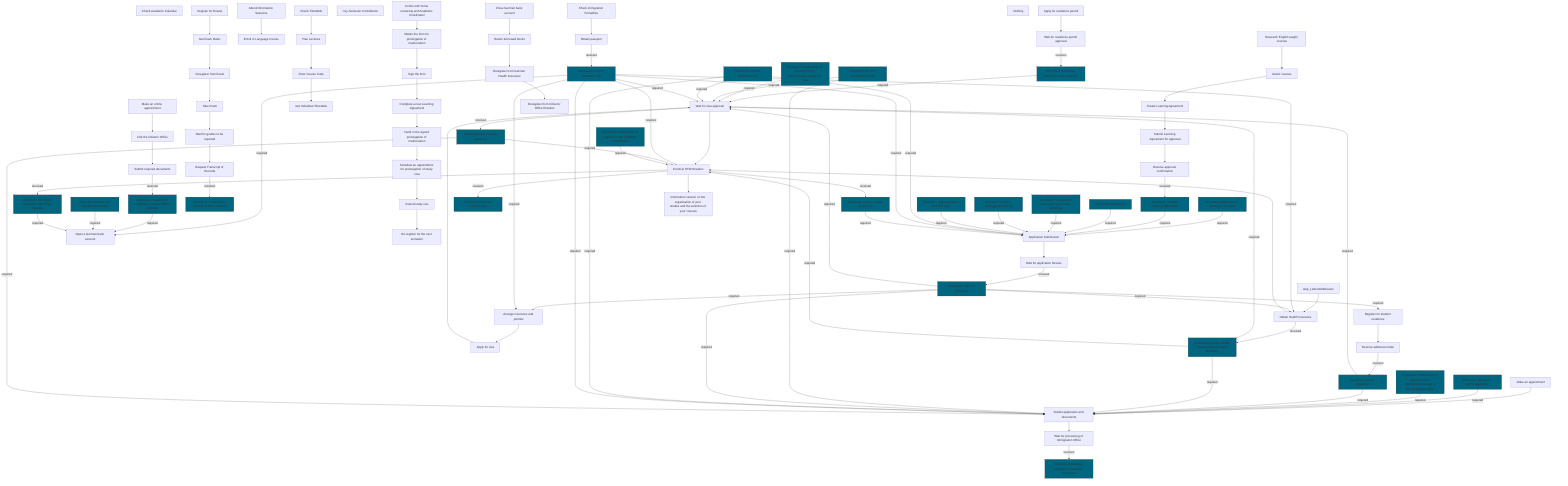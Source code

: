 flowchart TD
    doc_Proofofsecuredlivelihood["Document: Proof of secured livelihood"]
    doc_ResumeCV["Document: Resume/CV"]
    doc_Residencepermitapplication["Document: Residence permit application"]
    doc_Confirmationofpaymentoftheadministrativechargeattheimmigrationoffice["Document: Confirmation of payment of the administrative charge at the immigration office"]
    doc_EnrolmentcertificatefromHTWDresden["Document: Enrolment certificate from HTW Dresden"]
    doc_SignedrequestforHTWlogin["Document: Signed request for HTW login"]
    doc_LetterofAdmission["Document: Letter of Admission"]
    doc_Residencepermitforstudypurposes["Document: Residence permit for study purposes"]
    doc_RentalAgreement["Document: Rental Agreement"]
    doc_Visaforstudypurposes["Document: Visa for study purposes"]
    doc_TranscriptofRecordsofyourhomeuniversity["Document: Transcript of Records of your home university"]
    doc_ProofofHealthInsuranceRecognizedinGermany["Document: Proof of Health Insurance Recognized in Germany"]
    doc_TranscriptofRecordsofHTWDresden["Document: Transcript of Records of HTW Dresden"]
    doc_RegistrationCertificateCitizensOfficeDresden["Document: Registration Certificate: Citizens' Office Dresden"]
    doc_Residencypermitforacademicpurposes["Document: Residency permit for academic purposes"]
    doc_OnlineLearningAgreement["Document: (Online) Learning Agreement"]
    doc_Proofofavalidstudyvisa["Document: Proof of a valid study visa"]
    doc_PersonalHTWDLogin["Document: Personal HTWD Login"]
    doc_ConfirmationofpaymentoftheSemesterContribution["Document: Confirmation of payment of the Semester Contribution"]
    doc_Proofoflanguageproficiency["Document: Proof of language proficiency"]
    doc_Germantaxidentificationnumber["Document: German tax identification number"]
    doc_Currentbiometricphoto["Document: Current biometric photo"]
    doc_Confirmationofpaymentoftheadministrativechargeforvisa["Document: Confirmation of payment of the administrative charge for visa"]
    doc_Applicationforadmissiontostudies["Document: Application for admission to studies"]
    doc_CopyofpassportorID["Document: Copy of passport or ID"]
    step_ApplicationSubmission["Application Submission"]
    step_WaitforapplicationReview["Wait for application Review"]
    step_ResearchEnglishtaughtcourses["Research English taught courses"]
    step_Selectcourses["Select courses"]
    step_CreateLearningAgreement["Create Learning Agreement"]
    step_SubmitLearningAgreementforapproval["Submit Learning Agreement for approval"]
    step_Receiveapprovalconfirmation["Receive approval confirmation"]
    step_CheckAcademicCalendar["Check Academic Calendar"]
    step_AttendInformationSessions["Attend Information Sessions"]
    step_EnrollinLanguageCourse["Enroll in Language Course"]
    step_ObtainHealthInsurance["Obtain Health Insurance"]
    step_Applyforresidencepermit["Apply for residence permit"]
    step_Waitforresidencepermitapproval["Wait for residence permit approval"]
    step_Checkimmigrationformalities["Check immigration formalities"]
    step_Obtainpassport["Obtain passport"]
    step_Arrangeinsuranceandpermits["Arrange insurance and permits"]
    step_Applyforvisa["Apply for visa"]
    step_Waitforvisaapproval["Wait for visa approval"]
    step_Applyforresidencepermit["Apply for residence permit"]
    step_Registerforstudentresidence["Register for student residence"]
    step_Receiveadmissionletter["Receive admission letter"]
    step_PaySemesterContribution["Pay Semester Contribution"]
    step_EnrollatHTWDresden["Enroll at HTW Dresden"]
    step_Informationsessionontheorganisationofyourstudiesandtheselectionofyourcourses["Information session on the organisation of your studies and the selection of your courses"]
    step_Makeanonlineappointment["Make an online appointment"]
    step_VisittheCitizensOffice["Visit the Citizens' Office"]
    step_Submitrequireddocuments["Submit required documents"]
    step_Makeanappointment["Make an appointment"]
    step_Submitapplicationanddocuments["Submit application and documents"]
    step_WaitforprocessingofImmigrationOffice["Wait for processing of Immigration Office"]
    step_OpenaGermanbankaccount["Open a German bank account"]
    step_CheckTimetable["Check Timetable"]
    step_PlanLectures["Plan Lectures"]
    step_EnterCourseCode["Enter Course Code"]
    step_GetIndividualTimetable["Get Individual Timetable"]
    step_RegisterforExams["Register for Exams"]
    step_GetExamDates["Get Exam Dates"]
    step_DeregisterfromExam["Deregister from Exam"]
    step_TakeExam["Take Exam"]
    step_Waitforgradestobereported["Wait for grades to be reported"]
    step_RequestTranscriptofRecords["Request Transcript of Records"]
    step_ConferwithhomeuniversityandAcademicCoordinator["Confer with home university and Academic Coordinator"]
    step_Obtaintheformforprolongationofmatriculation["Obtain the form for prolongation of matriculation"]
    step_Signtheform["Sign the form"]
    step_CompleteanewLearningAgreement["Complete a new Learning Agreement"]
    step_Handinthesignedprolongationofmatriculation["Hand in the signed prolongation of matriculation"]
    step_Scheduleanappointmentforprolongationofstudyvisa["Schedule an appointment for prolongation of study visa"]
    step_Extendstudyvisa["Extend study visa"]
    step_Reregisterforthenextsemester["Re-register for the next semester"]
    step_Nothing["Nothing"]
    step_CloseGermanbankaccount["Close German bank account"]
    step_Returnborrowedbooks["Return borrowed books"]
    step_DeregisterfromGermanHealthInsurance["Deregister from German Health Insurance"]
    step_DeregisterfromCitizensOfficeDresden["Deregister from Citizens' Office Dresden"]
    doc_Applicationforadmissiontostudies -- required --> step_ApplicationSubmission
    doc_OnlineLearningAgreement -- required --> step_ApplicationSubmission
    doc_ResumeCV -- required --> step_ApplicationSubmission
    doc_TranscriptofRecordsofyourhomeuniversity -- required --> step_ApplicationSubmission
    doc_Proofoflanguageproficiency -- required --> step_ApplicationSubmission
    doc_SignedrequestforHTWlogin -- required --> step_ApplicationSubmission
    doc_Currentbiometricphoto -- required --> step_ApplicationSubmission
    doc_CopyofpassportorID -- required --> step_ApplicationSubmission
    doc_Proofofavalidstudyvisa -- required --> step_ApplicationSubmission
    step_ApplicationSubmission --> step_WaitforapplicationReview
    step_WaitforapplicationReview -- received --> doc_LetterofAdmission
    step_ResearchEnglishtaughtcourses --> step_Selectcourses
    step_Selectcourses --> step_CreateLearningAgreement
    step_CreateLearningAgreement --> step_SubmitLearningAgreementforapproval
    step_SubmitLearningAgreementforapproval --> step_Receiveapprovalconfirmation
    step_Receiveapprovalconfirmation -- received --> doc_OnlineLearningAgreement
    step_AttendInformationSessions --> step_EnrollinLanguageCourse
    step_LetterofAdmission --> step_ObtainHealthInsurance
    doc_CopyofpassportorID -- required --> step_ObtainHealthInsurance
    doc_LetterofAdmission -- required --> step_ObtainHealthInsurance
    step_ObtainHealthInsurance -- received --> doc_ProofofHealthInsuranceRecognizedinGermany
    step_Applyforresidencepermit --> step_Waitforresidencepermitapproval
    step_Waitforresidencepermitapproval -- received --> doc_Residencepermitforstudypurposes
    step_Checkimmigrationformalities --> step_Obtainpassport
    step_Obtainpassport -- received --> doc_CopyofpassportorID
    doc_LetterofAdmission -- required --> step_Arrangeinsuranceandpermits
    doc_CopyofpassportorID -- required --> step_Arrangeinsuranceandpermits
    step_Arrangeinsuranceandpermits --> step_Applyforvisa
    step_Applyforvisa --> step_Waitforvisaapproval
    doc_Residencepermitforstudypurposes -- required --> step_Waitforvisaapproval
    doc_Confirmationofpaymentoftheadministrativechargeforvisa -- required --> step_Waitforvisaapproval
    doc_RentalAgreement -- required --> step_Waitforvisaapproval
    doc_ProofofHealthInsuranceRecognizedinGermany -- required --> step_Waitforvisaapproval
    doc_Proofofsecuredlivelihood -- required --> step_Waitforvisaapproval
    doc_LetterofAdmission -- required --> step_Waitforvisaapproval
    doc_Currentbiometricphoto -- required --> step_Waitforvisaapproval
    doc_CopyofpassportorID -- required --> step_Waitforvisaapproval
    step_Waitforvisaapproval -- received --> doc_Visaforstudypurposes
    doc_LetterofAdmission -- required --> step_Registerforstudentresidence
    step_Registerforstudentresidence --> step_Receiveadmissionletter
    step_Receiveadmissionletter -- received --> doc_RentalAgreement
    step_ObtainHealthInsurance --> step_EnrollatHTWDresden
    step_Waitforvisaapproval --> step_EnrollatHTWDresden
    doc_CopyofpassportorID -- required --> step_EnrollatHTWDresden
    doc_Visaforstudypurposes -- required --> step_EnrollatHTWDresden
    doc_ProofofHealthInsuranceRecognizedinGermany -- required --> step_EnrollatHTWDresden
    doc_ConfirmationofpaymentoftheSemesterContribution -- required --> step_EnrollatHTWDresden
    step_EnrollatHTWDresden -- received --> doc_PersonalHTWDLogin
    step_EnrollatHTWDresden -- received --> doc_Proofofavalidstudyvisa
    step_EnrollatHTWDresden -- received --> doc_EnrolmentcertificatefromHTWDresden
    step_EnrollatHTWDresden --> step_Informationsessionontheorganisationofyourstudiesandtheselectionofyourcourses
    step_Makeanonlineappointment --> step_VisittheCitizensOffice
    step_VisittheCitizensOffice --> step_Submitrequireddocuments
    step_Submitrequireddocuments -- received --> doc_RegistrationCertificateCitizensOfficeDresden
    step_Makeanappointment --> step_Submitapplicationanddocuments
    doc_Residencepermitapplication -- required --> step_Submitapplicationanddocuments
    doc_Confirmationofpaymentoftheadministrativechargeattheimmigrationoffice -- required --> step_Submitapplicationanddocuments
    doc_RentalAgreement -- required --> step_Submitapplicationanddocuments
    doc_ProofofHealthInsuranceRecognizedinGermany -- required --> step_Submitapplicationanddocuments
    doc_Proofofsecuredlivelihood -- required --> step_Submitapplicationanddocuments
    doc_LetterofAdmission -- required --> step_Submitapplicationanddocuments
    doc_Currentbiometricphoto -- required --> step_Submitapplicationanddocuments
    doc_CopyofpassportorID -- required --> step_Submitapplicationanddocuments
    doc_Visaforstudypurposes -- required --> step_Submitapplicationanddocuments
    step_Submitapplicationanddocuments --> step_WaitforprocessingofImmigrationOffice
    step_WaitforprocessingofImmigrationOffice -- received --> doc_Residencypermitforacademicpurposes
    doc_CopyofpassportorID -- required --> step_OpenaGermanbankaccount
    doc_RegistrationCertificateCitizensOfficeDresden -- required --> step_OpenaGermanbankaccount
    doc_Germantaxidentificationnumber -- required --> step_OpenaGermanbankaccount
    doc_EnrolmentcertificatefromHTWDresden -- required --> step_OpenaGermanbankaccount
    step_CheckTimetable --> step_PlanLectures
    step_PlanLectures --> step_EnterCourseCode
    step_EnterCourseCode --> step_GetIndividualTimetable
    step_RegisterforExams --> step_GetExamDates
    step_GetExamDates --> step_DeregisterfromExam
    step_DeregisterfromExam --> step_TakeExam
    step_TakeExam --> step_Waitforgradestobereported
    step_Waitforgradestobereported --> step_RequestTranscriptofRecords
    step_RequestTranscriptofRecords -- received --> doc_TranscriptofRecordsofHTWDresden
    step_ConferwithhomeuniversityandAcademicCoordinator --> step_Obtaintheformforprolongationofmatriculation
    step_Obtaintheformforprolongationofmatriculation --> step_Signtheform
    step_Signtheform --> step_CompleteanewLearningAgreement
    step_CompleteanewLearningAgreement --> step_Handinthesignedprolongationofmatriculation
    step_Handinthesignedprolongationofmatriculation --> step_Scheduleanappointmentforprolongationofstudyvisa
    step_Scheduleanappointmentforprolongationofstudyvisa --> step_Extendstudyvisa
    step_Extendstudyvisa --> step_Reregisterforthenextsemester
    step_CloseGermanbankaccount --> step_Returnborrowedbooks
    step_Returnborrowedbooks --> step_DeregisterfromGermanHealthInsurance
    step_DeregisterfromGermanHealthInsurance --> step_DeregisterfromCitizensOfficeDresden
    %% Styling
    classDef document fill:#006680,stroke:#333,stroke-width:1px
    class doc_Proofofsecuredlivelihood,doc_ResumeCV,doc_Residencepermitapplication,doc_Confirmationofpaymentoftheadministrativechargeattheimmigrationoffice,doc_EnrolmentcertificatefromHTWDresden,doc_SignedrequestforHTWlogin,doc_LetterofAdmission,doc_Residencepermitforstudypurposes,doc_RentalAgreement,doc_Visaforstudypurposes,doc_TranscriptofRecordsofyourhomeuniversity,doc_ProofofHealthInsuranceRecognizedinGermany,doc_TranscriptofRecordsofHTWDresden,doc_RegistrationCertificateCitizensOfficeDresden,doc_Residencypermitforacademicpurposes,doc_OnlineLearningAgreement,doc_Proofofavalidstudyvisa,doc_PersonalHTWDLogin,doc_ConfirmationofpaymentoftheSemesterContribution,doc_Proofoflanguageproficiency,doc_Germantaxidentificationnumber,doc_Currentbiometricphoto,doc_Confirmationofpaymentoftheadministrativechargeforvisa,doc_Applicationforadmissiontostudies,doc_CopyofpassportorID document